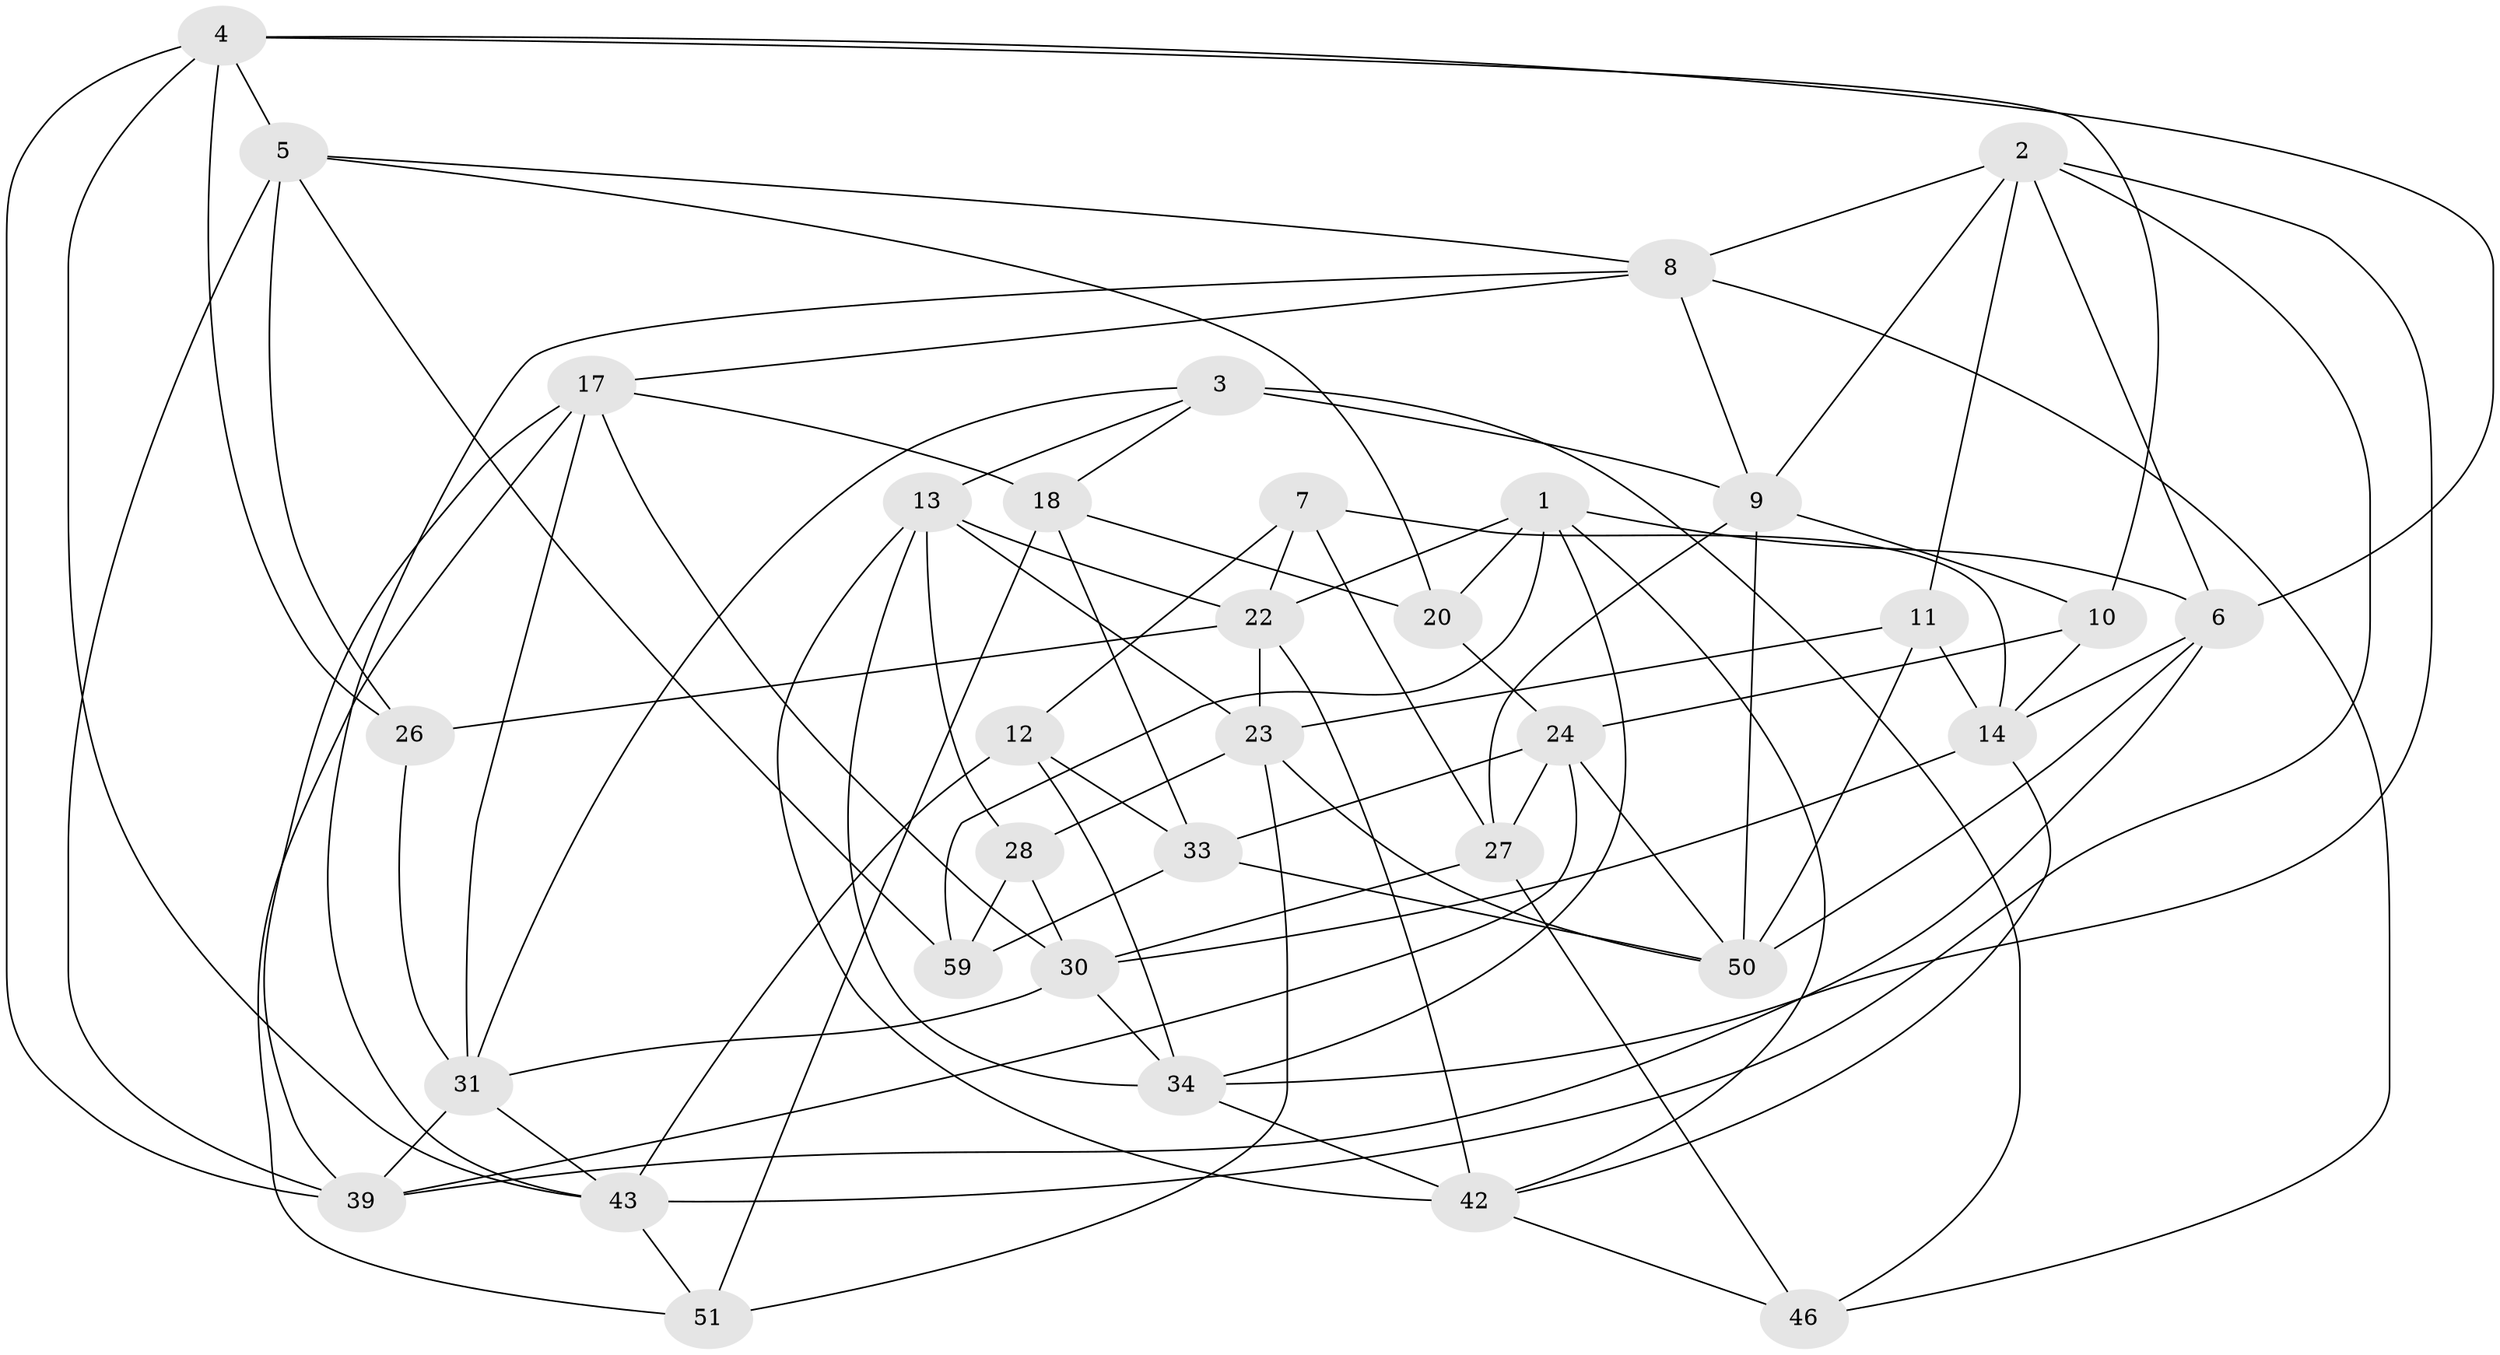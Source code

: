 // original degree distribution, {4: 1.0}
// Generated by graph-tools (version 1.1) at 2025/11/02/27/25 16:11:43]
// undirected, 34 vertices, 90 edges
graph export_dot {
graph [start="1"]
  node [color=gray90,style=filled];
  1 [super="+15"];
  2 [super="+32"];
  3 [super="+54"];
  4 [super="+58"];
  5 [super="+56"];
  6 [super="+19"];
  7;
  8 [super="+21"];
  9 [super="+16"];
  10;
  11;
  12;
  13 [super="+55"];
  14 [super="+38"];
  17 [super="+52"];
  18 [super="+40"];
  20;
  22 [super="+25"];
  23 [super="+47"];
  24 [super="+29"];
  26;
  27 [super="+48"];
  28;
  30 [super="+36"];
  31 [super="+41"];
  33 [super="+35"];
  34 [super="+37"];
  39 [super="+45"];
  42 [super="+49"];
  43 [super="+44"];
  46 [super="+53"];
  50 [super="+57"];
  51;
  59;
  1 -- 22;
  1 -- 34;
  1 -- 6;
  1 -- 59;
  1 -- 20;
  1 -- 42;
  2 -- 43;
  2 -- 11;
  2 -- 8;
  2 -- 9;
  2 -- 34;
  2 -- 6;
  3 -- 18;
  3 -- 9;
  3 -- 13;
  3 -- 46 [weight=2];
  3 -- 31;
  4 -- 6;
  4 -- 39;
  4 -- 43;
  4 -- 26;
  4 -- 10;
  4 -- 5;
  5 -- 26;
  5 -- 59;
  5 -- 8;
  5 -- 20;
  5 -- 39;
  6 -- 14;
  6 -- 50;
  6 -- 39;
  7 -- 12;
  7 -- 14;
  7 -- 27;
  7 -- 22;
  8 -- 17;
  8 -- 9;
  8 -- 43;
  8 -- 46;
  9 -- 10;
  9 -- 27;
  9 -- 50;
  10 -- 14;
  10 -- 24;
  11 -- 23;
  11 -- 14;
  11 -- 50;
  12 -- 33;
  12 -- 34;
  12 -- 43;
  13 -- 42;
  13 -- 34;
  13 -- 28;
  13 -- 23;
  13 -- 22;
  14 -- 42;
  14 -- 30;
  17 -- 51;
  17 -- 18;
  17 -- 31;
  17 -- 39;
  17 -- 30;
  18 -- 20;
  18 -- 33 [weight=2];
  18 -- 51;
  20 -- 24;
  22 -- 26;
  22 -- 23;
  22 -- 42;
  23 -- 28;
  23 -- 50;
  23 -- 51;
  24 -- 27;
  24 -- 33;
  24 -- 50;
  24 -- 39;
  26 -- 31;
  27 -- 46 [weight=2];
  27 -- 30;
  28 -- 30;
  28 -- 59;
  30 -- 34;
  30 -- 31;
  31 -- 43;
  31 -- 39;
  33 -- 59;
  33 -- 50;
  34 -- 42;
  42 -- 46;
  43 -- 51;
}

